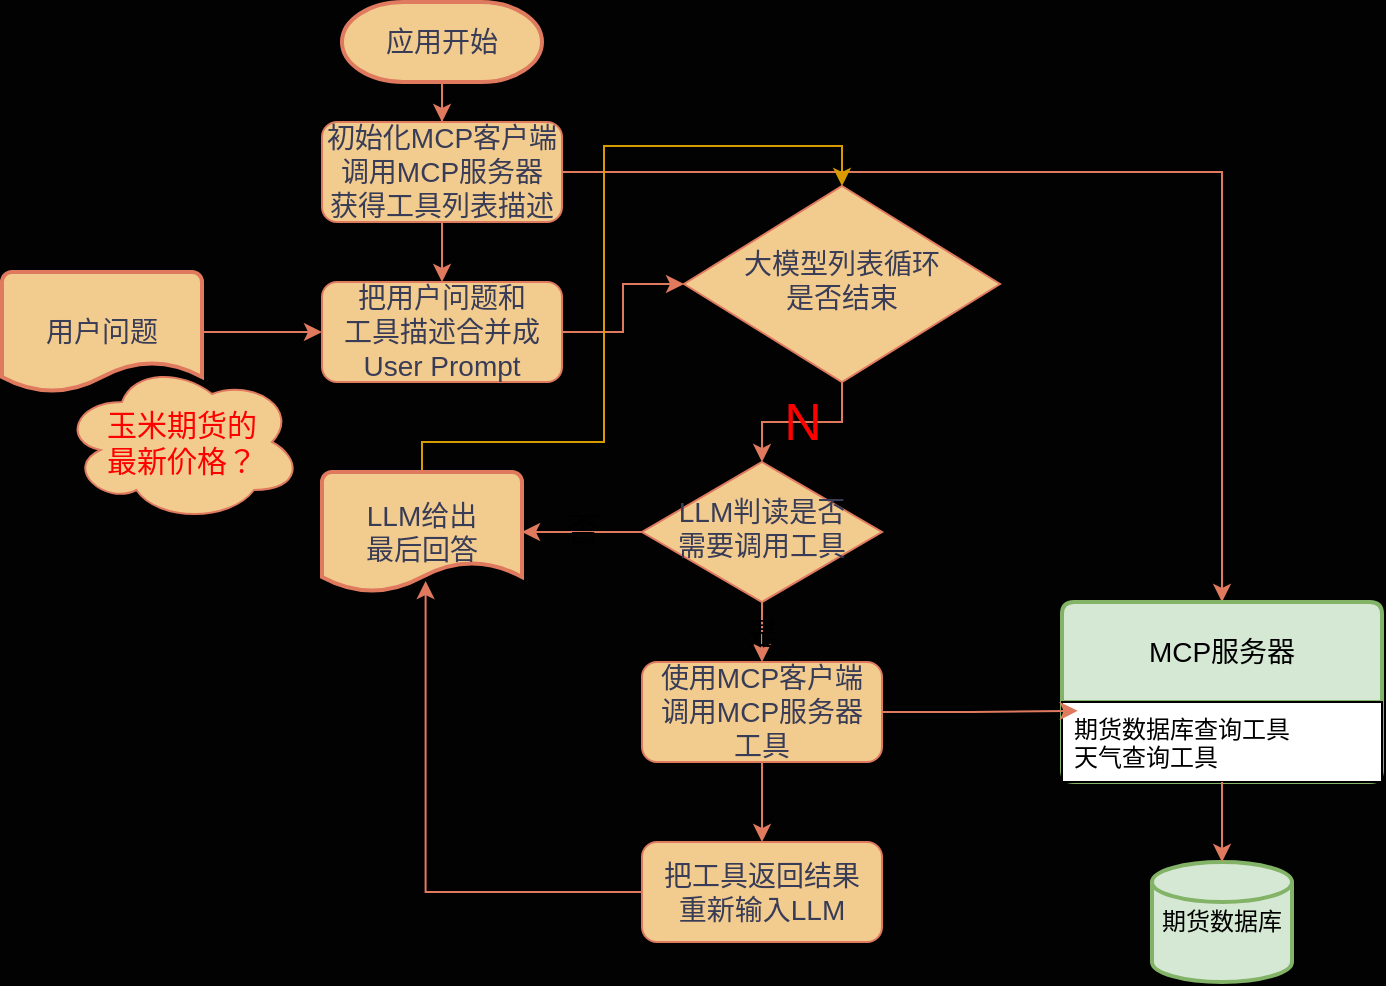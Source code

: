 <mxfile version="27.0.9">
  <diagram id="C5RBs43oDa-KdzZeNtuy" name="Page-1">
    <mxGraphModel dx="811" dy="487" grid="0" gridSize="10" guides="1" tooltips="1" connect="1" arrows="1" fold="1" page="1" pageScale="1" pageWidth="827" pageHeight="1169" background="light-dark(#020202, #121212)" math="0" shadow="0">
      <root>
        <mxCell id="WIyWlLk6GJQsqaUBKTNV-0" />
        <mxCell id="WIyWlLk6GJQsqaUBKTNV-1" parent="WIyWlLk6GJQsqaUBKTNV-0" />
        <mxCell id="13G5GWdUg-LyLay0NVzX-5" style="edgeStyle=orthogonalEdgeStyle;rounded=0;orthogonalLoop=1;jettySize=auto;html=1;entryX=0.5;entryY=0;entryDx=0;entryDy=0;labelBackgroundColor=none;strokeColor=#E07A5F;fontColor=default;" parent="WIyWlLk6GJQsqaUBKTNV-1" source="WIyWlLk6GJQsqaUBKTNV-3" target="13G5GWdUg-LyLay0NVzX-1" edge="1">
          <mxGeometry relative="1" as="geometry" />
        </mxCell>
        <mxCell id="13G5GWdUg-LyLay0NVzX-32" style="edgeStyle=orthogonalEdgeStyle;rounded=0;orthogonalLoop=1;jettySize=auto;html=1;entryX=0.5;entryY=0;entryDx=0;entryDy=0;strokeColor=#E07A5F;fontColor=#393C56;fillColor=#F2CC8F;" parent="WIyWlLk6GJQsqaUBKTNV-1" source="WIyWlLk6GJQsqaUBKTNV-3" target="13G5GWdUg-LyLay0NVzX-11" edge="1">
          <mxGeometry relative="1" as="geometry" />
        </mxCell>
        <mxCell id="WIyWlLk6GJQsqaUBKTNV-3" value="&lt;font style=&quot;font-size: 14px;&quot;&gt;初始化MCP客户端&lt;/font&gt;&lt;div&gt;&lt;font style=&quot;font-size: 14px;&quot;&gt;调用MCP服务器&lt;/font&gt;&lt;/div&gt;&lt;div&gt;&lt;font style=&quot;font-size: 14px;&quot;&gt;获得工具列表描述&lt;/font&gt;&lt;/div&gt;" style="rounded=1;whiteSpace=wrap;html=1;fontSize=12;glass=0;strokeWidth=1;shadow=0;labelBackgroundColor=none;fillColor=#F2CC8F;strokeColor=#E07A5F;fontColor=#393C56;" parent="WIyWlLk6GJQsqaUBKTNV-1" vertex="1">
          <mxGeometry x="168" y="70" width="120" height="50" as="geometry" />
        </mxCell>
        <mxCell id="13G5GWdUg-LyLay0NVzX-25" value="&lt;font style=&quot;font-size: 15px;&quot;&gt;是&lt;/font&gt;" style="edgeStyle=orthogonalEdgeStyle;rounded=0;orthogonalLoop=1;jettySize=auto;html=1;labelBackgroundColor=none;strokeColor=#E07A5F;fontColor=default;" parent="WIyWlLk6GJQsqaUBKTNV-1" source="WIyWlLk6GJQsqaUBKTNV-6" target="13G5GWdUg-LyLay0NVzX-24" edge="1">
          <mxGeometry relative="1" as="geometry" />
        </mxCell>
        <mxCell id="WIyWlLk6GJQsqaUBKTNV-6" value="LLM判读是否&lt;div&gt;需要调用工具&lt;/div&gt;" style="rhombus;whiteSpace=wrap;html=1;shadow=0;fontFamily=Helvetica;fontSize=14;align=center;strokeWidth=1;spacing=6;spacingTop=-4;labelBackgroundColor=none;fillColor=#F2CC8F;strokeColor=#E07A5F;fontColor=#393C56;" parent="WIyWlLk6GJQsqaUBKTNV-1" vertex="1">
          <mxGeometry x="328" y="240" width="120" height="70" as="geometry" />
        </mxCell>
        <mxCell id="13G5GWdUg-LyLay0NVzX-4" style="edgeStyle=orthogonalEdgeStyle;rounded=0;orthogonalLoop=1;jettySize=auto;html=1;entryX=0.5;entryY=0;entryDx=0;entryDy=0;labelBackgroundColor=none;strokeColor=#E07A5F;fontColor=default;" parent="WIyWlLk6GJQsqaUBKTNV-1" source="13G5GWdUg-LyLay0NVzX-0" target="WIyWlLk6GJQsqaUBKTNV-3" edge="1">
          <mxGeometry relative="1" as="geometry" />
        </mxCell>
        <mxCell id="13G5GWdUg-LyLay0NVzX-0" value="&lt;font style=&quot;font-size: 14px;&quot;&gt;应用开始&lt;/font&gt;" style="strokeWidth=2;html=1;shape=mxgraph.flowchart.terminator;whiteSpace=wrap;labelBackgroundColor=none;fillColor=#F2CC8F;strokeColor=#E07A5F;fontColor=#393C56;" parent="WIyWlLk6GJQsqaUBKTNV-1" vertex="1">
          <mxGeometry x="178" y="10" width="100" height="40" as="geometry" />
        </mxCell>
        <mxCell id="13G5GWdUg-LyLay0NVzX-7" style="edgeStyle=orthogonalEdgeStyle;rounded=0;orthogonalLoop=1;jettySize=auto;html=1;entryX=0;entryY=0.5;entryDx=0;entryDy=0;labelBackgroundColor=none;strokeColor=#E07A5F;fontColor=default;" parent="WIyWlLk6GJQsqaUBKTNV-1" source="13G5GWdUg-LyLay0NVzX-1" target="shpu2BoYcZaAe4_JGm7A-0" edge="1">
          <mxGeometry relative="1" as="geometry">
            <mxPoint x="328" y="175" as="targetPoint" />
          </mxGeometry>
        </mxCell>
        <mxCell id="13G5GWdUg-LyLay0NVzX-1" value="&lt;span style=&quot;font-size: 14px;&quot;&gt;把用户问题和&lt;/span&gt;&lt;div&gt;&lt;span style=&quot;font-size: 14px;&quot;&gt;工具描述合并成&lt;/span&gt;&lt;/div&gt;&lt;div&gt;&lt;span style=&quot;font-size: 14px;&quot;&gt;User Prompt&lt;/span&gt;&lt;/div&gt;" style="rounded=1;whiteSpace=wrap;html=1;fontSize=12;glass=0;strokeWidth=1;shadow=0;labelBackgroundColor=none;fillColor=#F2CC8F;strokeColor=#E07A5F;fontColor=#393C56;" parent="WIyWlLk6GJQsqaUBKTNV-1" vertex="1">
          <mxGeometry x="168" y="150" width="120" height="50" as="geometry" />
        </mxCell>
        <mxCell id="13G5GWdUg-LyLay0NVzX-10" value="&lt;font style=&quot;font-size: 26px; color: light-dark(rgb(255, 0, 0), rgb(237, 237, 237));&quot;&gt;N&lt;/font&gt;" style="edgeStyle=orthogonalEdgeStyle;rounded=0;orthogonalLoop=1;jettySize=auto;html=1;entryX=0.5;entryY=0;entryDx=0;entryDy=0;labelBackgroundColor=none;strokeColor=#E07A5F;fontColor=default;exitX=0.5;exitY=1;exitDx=0;exitDy=0;" parent="WIyWlLk6GJQsqaUBKTNV-1" source="shpu2BoYcZaAe4_JGm7A-0" target="WIyWlLk6GJQsqaUBKTNV-6" edge="1">
          <mxGeometry relative="1" as="geometry">
            <mxPoint x="427" y="200" as="sourcePoint" />
          </mxGeometry>
        </mxCell>
        <mxCell id="13G5GWdUg-LyLay0NVzX-9" style="edgeStyle=orthogonalEdgeStyle;rounded=0;orthogonalLoop=1;jettySize=auto;html=1;entryX=0;entryY=0.5;entryDx=0;entryDy=0;labelBackgroundColor=none;strokeColor=#E07A5F;fontColor=default;" parent="WIyWlLk6GJQsqaUBKTNV-1" source="13G5GWdUg-LyLay0NVzX-8" target="13G5GWdUg-LyLay0NVzX-1" edge="1">
          <mxGeometry relative="1" as="geometry" />
        </mxCell>
        <mxCell id="13G5GWdUg-LyLay0NVzX-8" value="用户问题" style="strokeWidth=2;html=1;shape=mxgraph.flowchart.document2;whiteSpace=wrap;size=0.25;fontSize=14;labelBackgroundColor=none;fillColor=#F2CC8F;strokeColor=#E07A5F;fontColor=#393C56;" parent="WIyWlLk6GJQsqaUBKTNV-1" vertex="1">
          <mxGeometry x="8" y="145" width="100" height="60" as="geometry" />
        </mxCell>
        <mxCell id="13G5GWdUg-LyLay0NVzX-11" value="MCP服务器" style="swimlane;childLayout=stackLayout;horizontal=1;startSize=50;horizontalStack=0;rounded=1;fontSize=14;fontStyle=0;strokeWidth=2;resizeParent=0;resizeLast=1;shadow=0;dashed=0;align=center;arcSize=4;whiteSpace=wrap;html=1;labelBackgroundColor=none;fillColor=#d5e8d4;strokeColor=#82b366;" parent="WIyWlLk6GJQsqaUBKTNV-1" vertex="1">
          <mxGeometry x="538" y="310" width="160" height="90" as="geometry" />
        </mxCell>
        <mxCell id="13G5GWdUg-LyLay0NVzX-12" value="&lt;span style=&quot;background-color: light-dark(#ffffff, var(--ge-dark-color, #121212));&quot;&gt;期货数据库查询工具&lt;/span&gt;&lt;div&gt;天气查询工具&lt;/div&gt;" style="align=left;spacingLeft=4;spacingRight=4;fontSize=12;verticalAlign=top;resizable=0;rotatable=0;part=1;html=1;whiteSpace=wrap;labelBackgroundColor=none;" parent="13G5GWdUg-LyLay0NVzX-11" vertex="1">
          <mxGeometry y="50" width="160" height="40" as="geometry" />
        </mxCell>
        <mxCell id="13G5GWdUg-LyLay0NVzX-14" value="期货数据库" style="strokeWidth=2;html=1;shape=mxgraph.flowchart.database;whiteSpace=wrap;labelBackgroundColor=none;fillColor=#d5e8d4;strokeColor=#82b366;" parent="WIyWlLk6GJQsqaUBKTNV-1" vertex="1">
          <mxGeometry x="583" y="440" width="70" height="60" as="geometry" />
        </mxCell>
        <mxCell id="13G5GWdUg-LyLay0NVzX-17" style="edgeStyle=orthogonalEdgeStyle;rounded=0;orthogonalLoop=1;jettySize=auto;html=1;entryX=0.5;entryY=0;entryDx=0;entryDy=0;entryPerimeter=0;labelBackgroundColor=none;strokeColor=#E07A5F;fontColor=default;" parent="WIyWlLk6GJQsqaUBKTNV-1" source="13G5GWdUg-LyLay0NVzX-12" target="13G5GWdUg-LyLay0NVzX-14" edge="1">
          <mxGeometry relative="1" as="geometry" />
        </mxCell>
        <mxCell id="shpu2BoYcZaAe4_JGm7A-3" style="edgeStyle=orthogonalEdgeStyle;rounded=0;orthogonalLoop=1;jettySize=auto;html=1;entryX=0.5;entryY=0;entryDx=0;entryDy=0;fillColor=#ffe6cc;strokeColor=#d79b00;" edge="1" parent="WIyWlLk6GJQsqaUBKTNV-1" source="13G5GWdUg-LyLay0NVzX-19" target="shpu2BoYcZaAe4_JGm7A-0">
          <mxGeometry relative="1" as="geometry">
            <Array as="points">
              <mxPoint x="218" y="230" />
              <mxPoint x="309" y="230" />
              <mxPoint x="309" y="82" />
              <mxPoint x="428" y="82" />
            </Array>
          </mxGeometry>
        </mxCell>
        <mxCell id="13G5GWdUg-LyLay0NVzX-19" value="&lt;span style=&quot;font-size: 14px;&quot;&gt;LLM给出&lt;/span&gt;&lt;div&gt;&lt;span style=&quot;font-size: 14px;&quot;&gt;最后回答&lt;/span&gt;&lt;/div&gt;" style="strokeWidth=2;html=1;shape=mxgraph.flowchart.document2;whiteSpace=wrap;size=0.25;labelBackgroundColor=none;fillColor=#F2CC8F;strokeColor=#E07A5F;fontColor=#393C56;" parent="WIyWlLk6GJQsqaUBKTNV-1" vertex="1">
          <mxGeometry x="168" y="245" width="100" height="60" as="geometry" />
        </mxCell>
        <mxCell id="13G5GWdUg-LyLay0NVzX-20" value="&lt;font style=&quot;font-size: 17px;&quot;&gt;否&lt;/font&gt;" style="edgeStyle=orthogonalEdgeStyle;rounded=0;orthogonalLoop=1;jettySize=auto;html=1;entryX=1;entryY=0.5;entryDx=0;entryDy=0;entryPerimeter=0;labelBackgroundColor=none;strokeColor=#E07A5F;fontColor=default;" parent="WIyWlLk6GJQsqaUBKTNV-1" source="WIyWlLk6GJQsqaUBKTNV-6" target="13G5GWdUg-LyLay0NVzX-19" edge="1">
          <mxGeometry relative="1" as="geometry" />
        </mxCell>
        <mxCell id="13G5GWdUg-LyLay0NVzX-28" style="edgeStyle=orthogonalEdgeStyle;rounded=0;orthogonalLoop=1;jettySize=auto;html=1;entryX=0.5;entryY=0;entryDx=0;entryDy=0;labelBackgroundColor=none;strokeColor=#E07A5F;fontColor=default;" parent="WIyWlLk6GJQsqaUBKTNV-1" source="13G5GWdUg-LyLay0NVzX-24" target="13G5GWdUg-LyLay0NVzX-27" edge="1">
          <mxGeometry relative="1" as="geometry" />
        </mxCell>
        <mxCell id="13G5GWdUg-LyLay0NVzX-24" value="&lt;span style=&quot;font-size: 14px;&quot;&gt;使用MCP客户端&lt;/span&gt;&lt;div&gt;&lt;span style=&quot;font-size: 14px;&quot;&gt;调用MCP服务器&lt;/span&gt;&lt;/div&gt;&lt;div&gt;&lt;span style=&quot;font-size: 14px;&quot;&gt;工具&lt;/span&gt;&lt;/div&gt;" style="rounded=1;whiteSpace=wrap;html=1;fontSize=12;glass=0;strokeWidth=1;shadow=0;labelBackgroundColor=none;fillColor=#F2CC8F;strokeColor=#E07A5F;fontColor=#393C56;" parent="WIyWlLk6GJQsqaUBKTNV-1" vertex="1">
          <mxGeometry x="328" y="340" width="120" height="50" as="geometry" />
        </mxCell>
        <mxCell id="13G5GWdUg-LyLay0NVzX-26" style="edgeStyle=orthogonalEdgeStyle;rounded=0;orthogonalLoop=1;jettySize=auto;html=1;entryX=0.049;entryY=0.11;entryDx=0;entryDy=0;entryPerimeter=0;labelBackgroundColor=none;strokeColor=#E07A5F;fontColor=default;" parent="WIyWlLk6GJQsqaUBKTNV-1" source="13G5GWdUg-LyLay0NVzX-24" target="13G5GWdUg-LyLay0NVzX-12" edge="1">
          <mxGeometry relative="1" as="geometry" />
        </mxCell>
        <mxCell id="13G5GWdUg-LyLay0NVzX-27" value="&lt;span style=&quot;font-size: 14px;&quot;&gt;把工具返回结果&lt;/span&gt;&lt;div&gt;&lt;span style=&quot;font-size: 14px;&quot;&gt;重新输入LLM&lt;/span&gt;&lt;/div&gt;" style="rounded=1;whiteSpace=wrap;html=1;fontSize=12;glass=0;strokeWidth=1;shadow=0;labelBackgroundColor=none;fillColor=#F2CC8F;strokeColor=#E07A5F;fontColor=#393C56;" parent="WIyWlLk6GJQsqaUBKTNV-1" vertex="1">
          <mxGeometry x="328" y="430" width="120" height="50" as="geometry" />
        </mxCell>
        <mxCell id="13G5GWdUg-LyLay0NVzX-29" style="edgeStyle=orthogonalEdgeStyle;rounded=0;orthogonalLoop=1;jettySize=auto;html=1;entryX=0.518;entryY=0.909;entryDx=0;entryDy=0;entryPerimeter=0;labelBackgroundColor=none;strokeColor=#E07A5F;fontColor=default;" parent="WIyWlLk6GJQsqaUBKTNV-1" source="13G5GWdUg-LyLay0NVzX-27" target="13G5GWdUg-LyLay0NVzX-19" edge="1">
          <mxGeometry relative="1" as="geometry" />
        </mxCell>
        <mxCell id="13G5GWdUg-LyLay0NVzX-33" value="玉米期货的&lt;div&gt;最新价格？&lt;/div&gt;" style="ellipse;shape=cloud;whiteSpace=wrap;html=1;strokeColor=#E07A5F;fontColor=#FF0000;fillColor=#F2CC8F;fontSize=15;" parent="WIyWlLk6GJQsqaUBKTNV-1" vertex="1">
          <mxGeometry x="38" y="190" width="120" height="80" as="geometry" />
        </mxCell>
        <mxCell id="shpu2BoYcZaAe4_JGm7A-0" value="大模型列表循环&lt;div&gt;是否结束&lt;/div&gt;" style="rhombus;whiteSpace=wrap;html=1;shadow=0;fontFamily=Helvetica;fontSize=14;align=center;strokeWidth=1;spacing=6;spacingTop=-4;labelBackgroundColor=none;fillColor=#F2CC8F;strokeColor=#E07A5F;fontColor=#393C56;" vertex="1" parent="WIyWlLk6GJQsqaUBKTNV-1">
          <mxGeometry x="349" y="102" width="158" height="98" as="geometry" />
        </mxCell>
      </root>
    </mxGraphModel>
  </diagram>
</mxfile>
